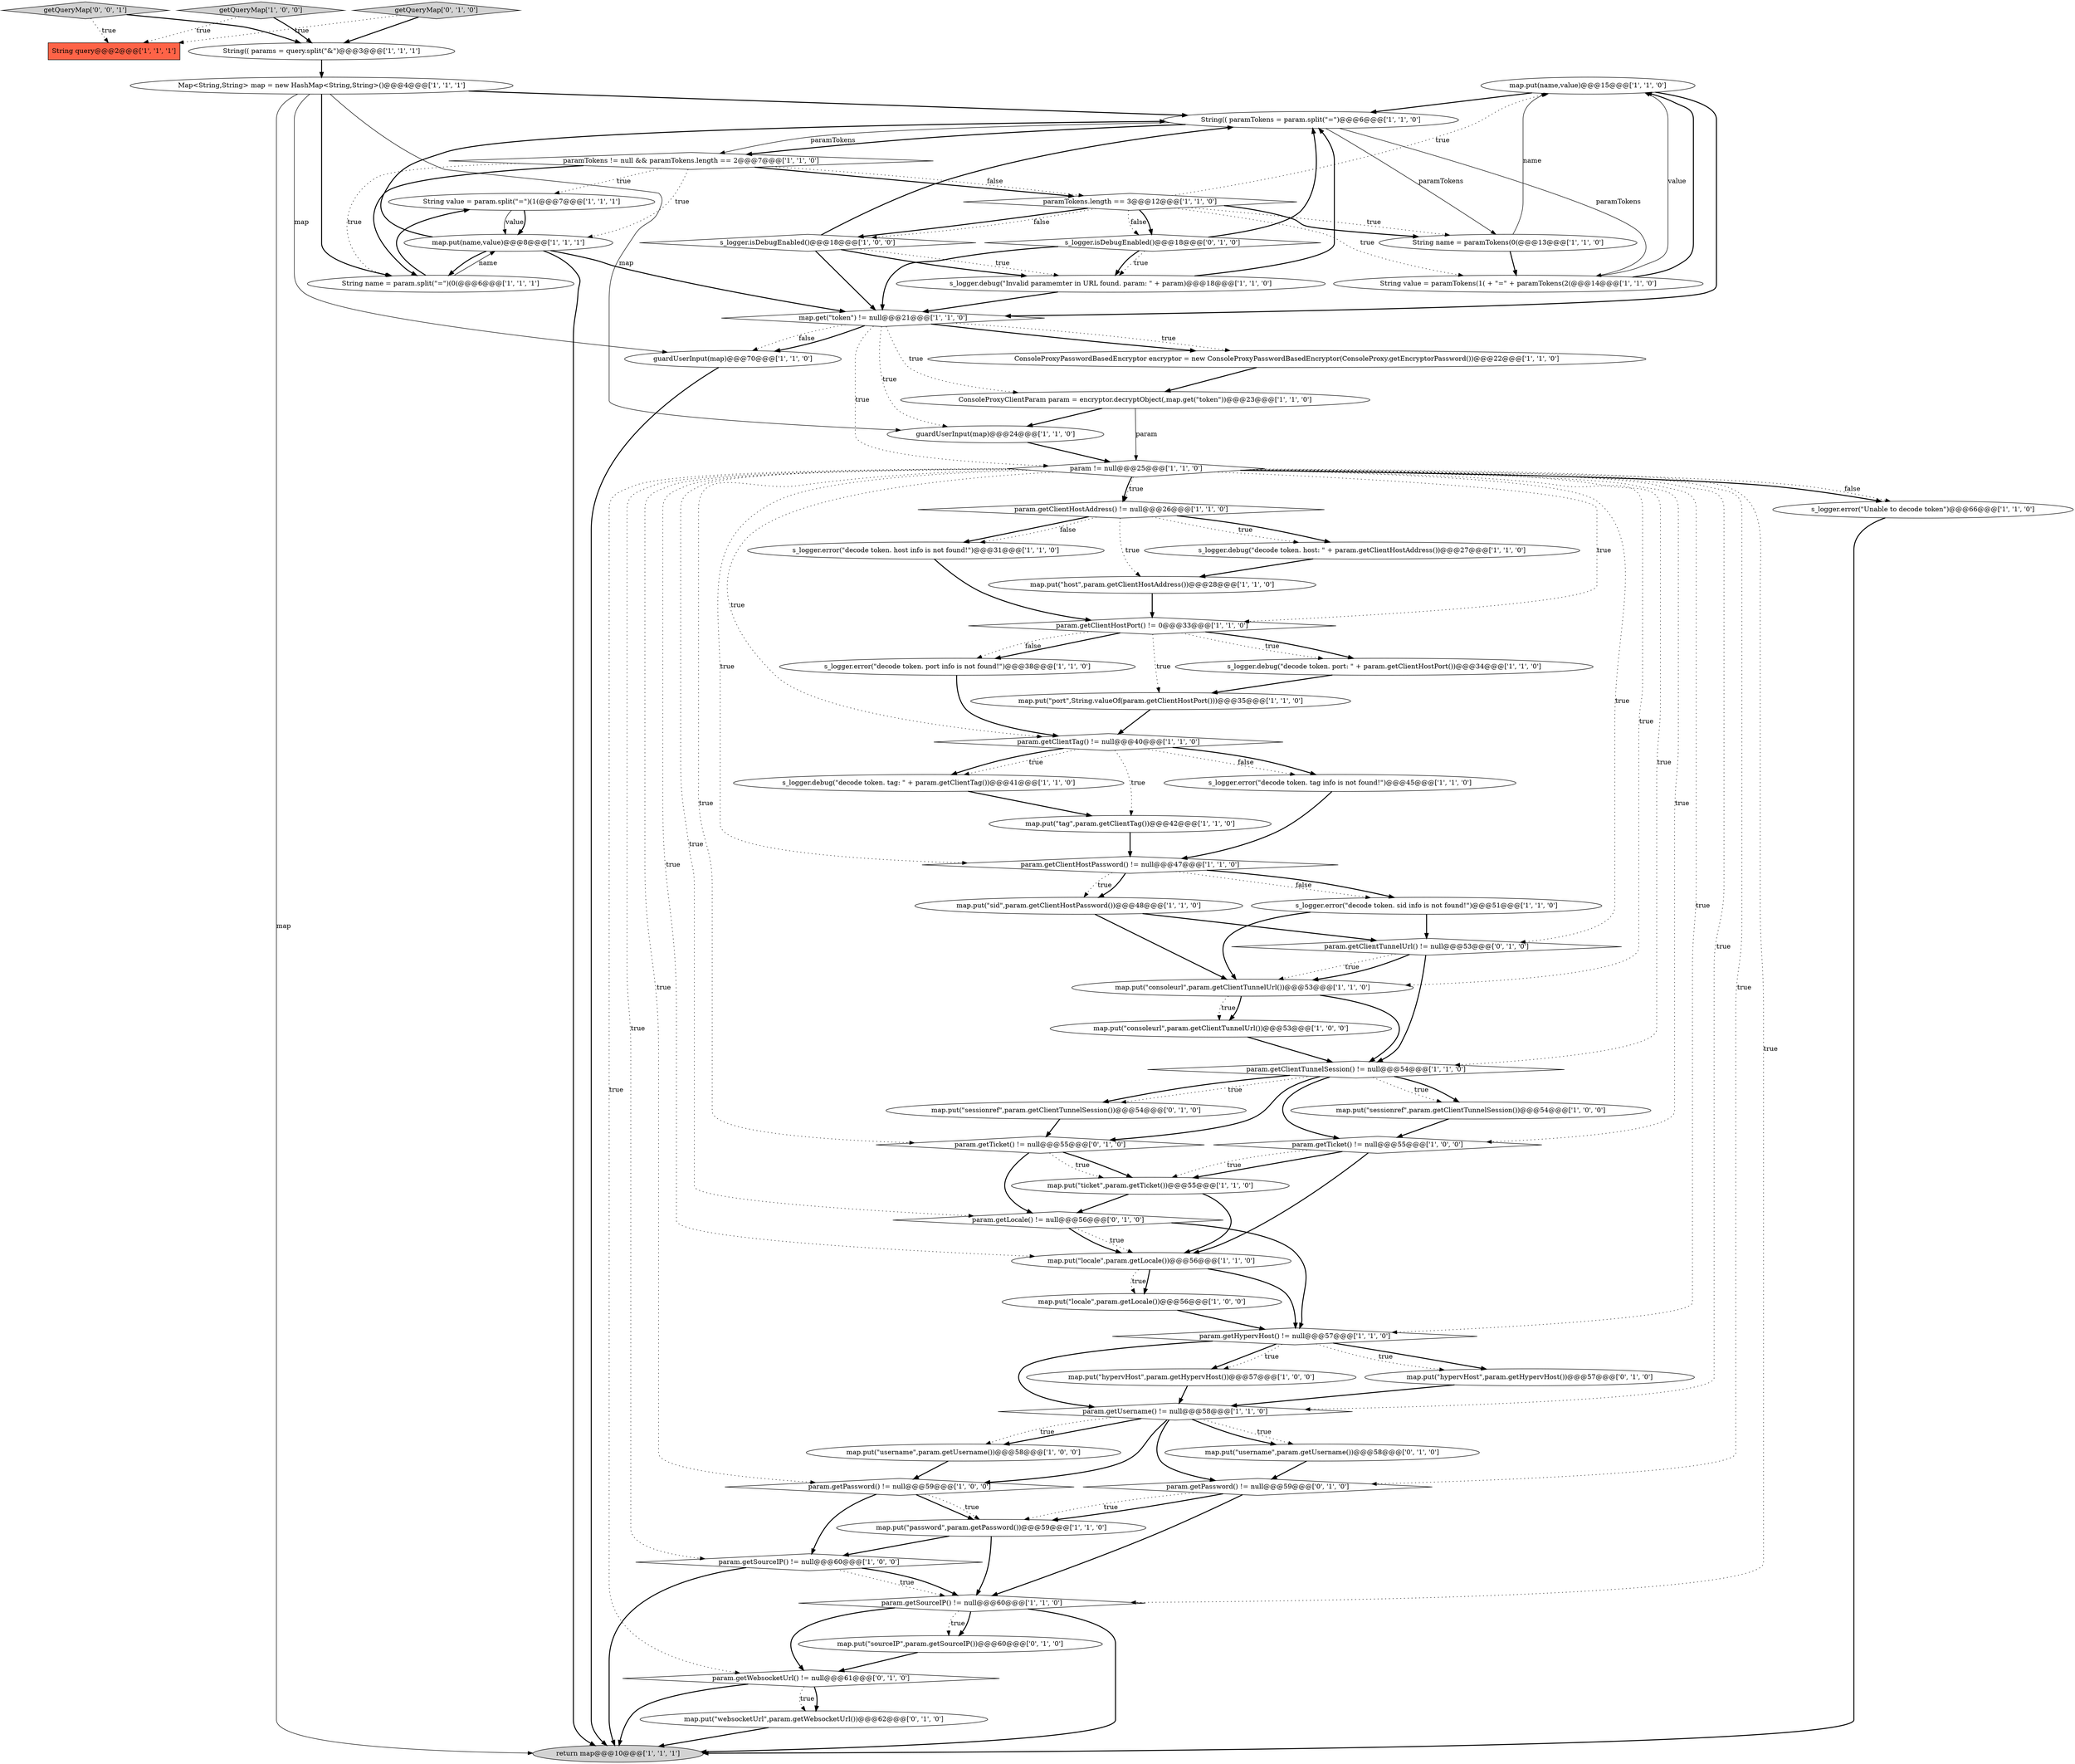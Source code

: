 digraph {
8 [style = filled, label = "map.put(name,value)@@@15@@@['1', '1', '0']", fillcolor = white, shape = ellipse image = "AAA0AAABBB1BBB"];
52 [style = filled, label = "map.put(\"password\",param.getPassword())@@@59@@@['1', '1', '0']", fillcolor = white, shape = ellipse image = "AAA0AAABBB1BBB"];
64 [style = filled, label = "map.put(\"sessionref\",param.getClientTunnelSession())@@@54@@@['0', '1', '0']", fillcolor = white, shape = ellipse image = "AAA0AAABBB2BBB"];
51 [style = filled, label = "map.put(\"tag\",param.getClientTag())@@@42@@@['1', '1', '0']", fillcolor = white, shape = ellipse image = "AAA0AAABBB1BBB"];
10 [style = filled, label = "s_logger.error(\"Unable to decode token\")@@@66@@@['1', '1', '0']", fillcolor = white, shape = ellipse image = "AAA0AAABBB1BBB"];
1 [style = filled, label = "s_logger.isDebugEnabled()@@@18@@@['1', '0', '0']", fillcolor = white, shape = diamond image = "AAA0AAABBB1BBB"];
4 [style = filled, label = "map.put(\"hypervHost\",param.getHypervHost())@@@57@@@['1', '0', '0']", fillcolor = white, shape = ellipse image = "AAA0AAABBB1BBB"];
14 [style = filled, label = "guardUserInput(map)@@@70@@@['1', '1', '0']", fillcolor = white, shape = ellipse image = "AAA0AAABBB1BBB"];
2 [style = filled, label = "param != null@@@25@@@['1', '1', '0']", fillcolor = white, shape = diamond image = "AAA0AAABBB1BBB"];
16 [style = filled, label = "Map<String,String> map = new HashMap<String,String>()@@@4@@@['1', '1', '1']", fillcolor = white, shape = ellipse image = "AAA0AAABBB1BBB"];
21 [style = filled, label = "map.put(\"consoleurl\",param.getClientTunnelUrl())@@@53@@@['1', '1', '0']", fillcolor = white, shape = ellipse image = "AAA0AAABBB1BBB"];
38 [style = filled, label = "s_logger.error(\"decode token. tag info is not found!\")@@@45@@@['1', '1', '0']", fillcolor = white, shape = ellipse image = "AAA0AAABBB1BBB"];
47 [style = filled, label = "map.put(\"port\",String.valueOf(param.getClientHostPort()))@@@35@@@['1', '1', '0']", fillcolor = white, shape = ellipse image = "AAA0AAABBB1BBB"];
50 [style = filled, label = "s_logger.debug(\"decode token. port: \" + param.getClientHostPort())@@@34@@@['1', '1', '0']", fillcolor = white, shape = ellipse image = "AAA0AAABBB1BBB"];
26 [style = filled, label = "map.get(\"token\") != null@@@21@@@['1', '1', '0']", fillcolor = white, shape = diamond image = "AAA0AAABBB1BBB"];
55 [style = filled, label = "param.getClientTunnelUrl() != null@@@53@@@['0', '1', '0']", fillcolor = white, shape = diamond image = "AAA0AAABBB2BBB"];
60 [style = filled, label = "map.put(\"hypervHost\",param.getHypervHost())@@@57@@@['0', '1', '0']", fillcolor = white, shape = ellipse image = "AAA0AAABBB2BBB"];
44 [style = filled, label = "param.getPassword() != null@@@59@@@['1', '0', '0']", fillcolor = white, shape = diamond image = "AAA0AAABBB1BBB"];
41 [style = filled, label = "String(( params = query.split(\"&\")@@@3@@@['1', '1', '1']", fillcolor = white, shape = ellipse image = "AAA0AAABBB1BBB"];
18 [style = filled, label = "map.put(\"locale\",param.getLocale())@@@56@@@['1', '0', '0']", fillcolor = white, shape = ellipse image = "AAA0AAABBB1BBB"];
56 [style = filled, label = "map.put(\"username\",param.getUsername())@@@58@@@['0', '1', '0']", fillcolor = white, shape = ellipse image = "AAA0AAABBB2BBB"];
24 [style = filled, label = "map.put(\"locale\",param.getLocale())@@@56@@@['1', '1', '0']", fillcolor = white, shape = ellipse image = "AAA0AAABBB1BBB"];
17 [style = filled, label = "s_logger.debug(\"decode token. host: \" + param.getClientHostAddress())@@@27@@@['1', '1', '0']", fillcolor = white, shape = ellipse image = "AAA0AAABBB1BBB"];
33 [style = filled, label = "guardUserInput(map)@@@24@@@['1', '1', '0']", fillcolor = white, shape = ellipse image = "AAA0AAABBB1BBB"];
65 [style = filled, label = "param.getPassword() != null@@@59@@@['0', '1', '0']", fillcolor = white, shape = diamond image = "AAA0AAABBB2BBB"];
7 [style = filled, label = "s_logger.error(\"decode token. port info is not found!\")@@@38@@@['1', '1', '0']", fillcolor = white, shape = ellipse image = "AAA0AAABBB1BBB"];
25 [style = filled, label = "param.getSourceIP() != null@@@60@@@['1', '0', '0']", fillcolor = white, shape = diamond image = "AAA0AAABBB1BBB"];
19 [style = filled, label = "map.put(\"username\",param.getUsername())@@@58@@@['1', '0', '0']", fillcolor = white, shape = ellipse image = "AAA0AAABBB1BBB"];
59 [style = filled, label = "param.getTicket() != null@@@55@@@['0', '1', '0']", fillcolor = white, shape = diamond image = "AAA0AAABBB2BBB"];
34 [style = filled, label = "String value = param.split(\"=\")(1(@@@7@@@['1', '1', '1']", fillcolor = white, shape = ellipse image = "AAA0AAABBB1BBB"];
53 [style = filled, label = "String name = param.split(\"=\")(0(@@@6@@@['1', '1', '1']", fillcolor = white, shape = ellipse image = "AAA0AAABBB1BBB"];
54 [style = filled, label = "param.getLocale() != null@@@56@@@['0', '1', '0']", fillcolor = white, shape = diamond image = "AAA0AAABBB2BBB"];
31 [style = filled, label = "param.getTicket() != null@@@55@@@['1', '0', '0']", fillcolor = white, shape = diamond image = "AAA0AAABBB1BBB"];
12 [style = filled, label = "return map@@@10@@@['1', '1', '1']", fillcolor = lightgray, shape = ellipse image = "AAA0AAABBB1BBB"];
62 [style = filled, label = "map.put(\"websocketUrl\",param.getWebsocketUrl())@@@62@@@['0', '1', '0']", fillcolor = white, shape = ellipse image = "AAA1AAABBB2BBB"];
45 [style = filled, label = "param.getUsername() != null@@@58@@@['1', '1', '0']", fillcolor = white, shape = diamond image = "AAA0AAABBB1BBB"];
57 [style = filled, label = "param.getWebsocketUrl() != null@@@61@@@['0', '1', '0']", fillcolor = white, shape = diamond image = "AAA1AAABBB2BBB"];
49 [style = filled, label = "param.getHypervHost() != null@@@57@@@['1', '1', '0']", fillcolor = white, shape = diamond image = "AAA0AAABBB1BBB"];
9 [style = filled, label = "s_logger.debug(\"decode token. tag: \" + param.getClientTag())@@@41@@@['1', '1', '0']", fillcolor = white, shape = ellipse image = "AAA0AAABBB1BBB"];
28 [style = filled, label = "map.put(\"host\",param.getClientHostAddress())@@@28@@@['1', '1', '0']", fillcolor = white, shape = ellipse image = "AAA0AAABBB1BBB"];
58 [style = filled, label = "map.put(\"sourceIP\",param.getSourceIP())@@@60@@@['0', '1', '0']", fillcolor = white, shape = ellipse image = "AAA0AAABBB2BBB"];
29 [style = filled, label = "paramTokens != null && paramTokens.length == 2@@@7@@@['1', '1', '0']", fillcolor = white, shape = diamond image = "AAA0AAABBB1BBB"];
37 [style = filled, label = "param.getClientHostAddress() != null@@@26@@@['1', '1', '0']", fillcolor = white, shape = diamond image = "AAA0AAABBB1BBB"];
66 [style = filled, label = "getQueryMap['0', '0', '1']", fillcolor = lightgray, shape = diamond image = "AAA0AAABBB3BBB"];
36 [style = filled, label = "map.put(name,value)@@@8@@@['1', '1', '1']", fillcolor = white, shape = ellipse image = "AAA0AAABBB1BBB"];
23 [style = filled, label = "String query@@@2@@@['1', '1', '1']", fillcolor = tomato, shape = box image = "AAA0AAABBB1BBB"];
46 [style = filled, label = "map.put(\"ticket\",param.getTicket())@@@55@@@['1', '1', '0']", fillcolor = white, shape = ellipse image = "AAA0AAABBB1BBB"];
5 [style = filled, label = "ConsoleProxyClientParam param = encryptor.decryptObject(,map.get(\"token\"))@@@23@@@['1', '1', '0']", fillcolor = white, shape = ellipse image = "AAA0AAABBB1BBB"];
22 [style = filled, label = "map.put(\"sessionref\",param.getClientTunnelSession())@@@54@@@['1', '0', '0']", fillcolor = white, shape = ellipse image = "AAA0AAABBB1BBB"];
40 [style = filled, label = "param.getClientHostPort() != 0@@@33@@@['1', '1', '0']", fillcolor = white, shape = diamond image = "AAA0AAABBB1BBB"];
6 [style = filled, label = "String(( paramTokens = param.split(\"=\")@@@6@@@['1', '1', '0']", fillcolor = white, shape = ellipse image = "AAA0AAABBB1BBB"];
0 [style = filled, label = "String name = paramTokens(0(@@@13@@@['1', '1', '0']", fillcolor = white, shape = ellipse image = "AAA0AAABBB1BBB"];
42 [style = filled, label = "paramTokens.length == 3@@@12@@@['1', '1', '0']", fillcolor = white, shape = diamond image = "AAA0AAABBB1BBB"];
48 [style = filled, label = "map.put(\"sid\",param.getClientHostPassword())@@@48@@@['1', '1', '0']", fillcolor = white, shape = ellipse image = "AAA0AAABBB1BBB"];
11 [style = filled, label = "ConsoleProxyPasswordBasedEncryptor encryptor = new ConsoleProxyPasswordBasedEncryptor(ConsoleProxy.getEncryptorPassword())@@@22@@@['1', '1', '0']", fillcolor = white, shape = ellipse image = "AAA0AAABBB1BBB"];
39 [style = filled, label = "param.getClientHostPassword() != null@@@47@@@['1', '1', '0']", fillcolor = white, shape = diamond image = "AAA0AAABBB1BBB"];
30 [style = filled, label = "param.getSourceIP() != null@@@60@@@['1', '1', '0']", fillcolor = white, shape = diamond image = "AAA0AAABBB1BBB"];
43 [style = filled, label = "param.getClientTunnelSession() != null@@@54@@@['1', '1', '0']", fillcolor = white, shape = diamond image = "AAA0AAABBB1BBB"];
61 [style = filled, label = "getQueryMap['0', '1', '0']", fillcolor = lightgray, shape = diamond image = "AAA0AAABBB2BBB"];
13 [style = filled, label = "s_logger.error(\"decode token. sid info is not found!\")@@@51@@@['1', '1', '0']", fillcolor = white, shape = ellipse image = "AAA0AAABBB1BBB"];
32 [style = filled, label = "getQueryMap['1', '0', '0']", fillcolor = lightgray, shape = diamond image = "AAA0AAABBB1BBB"];
27 [style = filled, label = "s_logger.debug(\"Invalid paramemter in URL found. param: \" + param)@@@18@@@['1', '1', '0']", fillcolor = white, shape = ellipse image = "AAA0AAABBB1BBB"];
35 [style = filled, label = "param.getClientTag() != null@@@40@@@['1', '1', '0']", fillcolor = white, shape = diamond image = "AAA0AAABBB1BBB"];
3 [style = filled, label = "String value = paramTokens(1( + \"=\" + paramTokens(2(@@@14@@@['1', '1', '0']", fillcolor = white, shape = ellipse image = "AAA0AAABBB1BBB"];
63 [style = filled, label = "s_logger.isDebugEnabled()@@@18@@@['0', '1', '0']", fillcolor = white, shape = diamond image = "AAA0AAABBB2BBB"];
15 [style = filled, label = "map.put(\"consoleurl\",param.getClientTunnelUrl())@@@53@@@['1', '0', '0']", fillcolor = white, shape = ellipse image = "AAA0AAABBB1BBB"];
20 [style = filled, label = "s_logger.error(\"decode token. host info is not found!\")@@@31@@@['1', '1', '0']", fillcolor = white, shape = ellipse image = "AAA0AAABBB1BBB"];
59->46 [style = bold, label=""];
25->30 [style = dotted, label="true"];
31->46 [style = dotted, label="true"];
48->55 [style = bold, label=""];
39->48 [style = dotted, label="true"];
29->36 [style = dotted, label="true"];
1->27 [style = dotted, label="true"];
49->60 [style = bold, label=""];
9->51 [style = bold, label=""];
58->57 [style = bold, label=""];
42->1 [style = bold, label=""];
32->23 [style = dotted, label="true"];
2->10 [style = bold, label=""];
22->31 [style = bold, label=""];
53->36 [style = solid, label="name"];
4->45 [style = bold, label=""];
25->12 [style = bold, label=""];
43->64 [style = dotted, label="true"];
2->54 [style = dotted, label="true"];
37->17 [style = bold, label=""];
42->63 [style = dotted, label="false"];
21->43 [style = bold, label=""];
53->34 [style = bold, label=""];
35->38 [style = dotted, label="false"];
39->13 [style = dotted, label="false"];
16->6 [style = bold, label=""];
63->26 [style = bold, label=""];
2->44 [style = dotted, label="true"];
57->62 [style = bold, label=""];
29->53 [style = dotted, label="true"];
5->33 [style = bold, label=""];
29->53 [style = bold, label=""];
45->65 [style = bold, label=""];
42->1 [style = dotted, label="false"];
2->49 [style = dotted, label="true"];
45->56 [style = dotted, label="true"];
59->46 [style = dotted, label="true"];
57->62 [style = dotted, label="true"];
38->39 [style = bold, label=""];
2->43 [style = dotted, label="true"];
40->50 [style = bold, label=""];
63->6 [style = bold, label=""];
18->49 [style = bold, label=""];
37->20 [style = bold, label=""];
8->26 [style = bold, label=""];
49->4 [style = bold, label=""];
36->6 [style = bold, label=""];
39->13 [style = bold, label=""];
15->43 [style = bold, label=""];
42->8 [style = dotted, label="true"];
36->53 [style = bold, label=""];
56->65 [style = bold, label=""];
52->25 [style = bold, label=""];
21->15 [style = dotted, label="true"];
49->4 [style = dotted, label="true"];
16->53 [style = bold, label=""];
2->21 [style = dotted, label="true"];
33->2 [style = bold, label=""];
26->14 [style = dotted, label="false"];
6->29 [style = bold, label=""];
30->57 [style = bold, label=""];
41->16 [style = bold, label=""];
40->7 [style = bold, label=""];
26->5 [style = dotted, label="true"];
27->26 [style = bold, label=""];
3->8 [style = bold, label=""];
37->20 [style = dotted, label="false"];
60->45 [style = bold, label=""];
52->30 [style = bold, label=""];
36->12 [style = bold, label=""];
35->9 [style = dotted, label="true"];
26->11 [style = dotted, label="true"];
35->9 [style = bold, label=""];
34->36 [style = solid, label="value"];
6->0 [style = solid, label="paramTokens"];
7->35 [style = bold, label=""];
40->50 [style = dotted, label="true"];
44->52 [style = bold, label=""];
2->24 [style = dotted, label="true"];
51->39 [style = bold, label=""];
48->21 [style = bold, label=""];
43->22 [style = dotted, label="true"];
45->44 [style = bold, label=""];
21->15 [style = bold, label=""];
55->21 [style = dotted, label="true"];
49->45 [style = bold, label=""];
30->58 [style = dotted, label="true"];
2->10 [style = dotted, label="false"];
63->27 [style = dotted, label="true"];
6->29 [style = solid, label="paramTokens"];
2->45 [style = dotted, label="true"];
39->48 [style = bold, label=""];
24->49 [style = bold, label=""];
16->33 [style = solid, label="map"];
19->44 [style = bold, label=""];
2->30 [style = dotted, label="true"];
34->36 [style = bold, label=""];
1->27 [style = bold, label=""];
14->12 [style = bold, label=""];
59->54 [style = bold, label=""];
0->3 [style = bold, label=""];
8->6 [style = bold, label=""];
57->12 [style = bold, label=""];
2->65 [style = dotted, label="true"];
44->25 [style = bold, label=""];
2->37 [style = dotted, label="true"];
26->14 [style = bold, label=""];
47->35 [style = bold, label=""];
6->3 [style = solid, label="paramTokens"];
29->34 [style = dotted, label="true"];
65->52 [style = bold, label=""];
65->52 [style = dotted, label="true"];
66->41 [style = bold, label=""];
62->12 [style = bold, label=""];
2->31 [style = dotted, label="true"];
55->21 [style = bold, label=""];
31->46 [style = bold, label=""];
13->55 [style = bold, label=""];
16->12 [style = solid, label="map"];
26->2 [style = dotted, label="true"];
26->11 [style = bold, label=""];
30->12 [style = bold, label=""];
44->52 [style = dotted, label="true"];
45->19 [style = bold, label=""];
42->0 [style = dotted, label="true"];
26->33 [style = dotted, label="true"];
30->58 [style = bold, label=""];
1->26 [style = bold, label=""];
27->6 [style = bold, label=""];
0->8 [style = solid, label="name"];
45->56 [style = bold, label=""];
37->17 [style = dotted, label="true"];
43->22 [style = bold, label=""];
11->5 [style = bold, label=""];
24->18 [style = dotted, label="true"];
65->30 [style = bold, label=""];
2->40 [style = dotted, label="true"];
2->35 [style = dotted, label="true"];
45->19 [style = dotted, label="true"];
54->49 [style = bold, label=""];
2->57 [style = dotted, label="true"];
42->0 [style = bold, label=""];
29->42 [style = bold, label=""];
43->31 [style = bold, label=""];
43->59 [style = bold, label=""];
5->2 [style = solid, label="param"];
24->18 [style = bold, label=""];
64->59 [style = bold, label=""];
54->24 [style = dotted, label="true"];
61->41 [style = bold, label=""];
43->64 [style = bold, label=""];
50->47 [style = bold, label=""];
37->28 [style = dotted, label="true"];
2->25 [style = dotted, label="true"];
46->54 [style = bold, label=""];
35->51 [style = dotted, label="true"];
2->55 [style = dotted, label="true"];
42->3 [style = dotted, label="true"];
1->6 [style = bold, label=""];
29->42 [style = dotted, label="false"];
66->23 [style = dotted, label="true"];
10->12 [style = bold, label=""];
2->37 [style = bold, label=""];
2->59 [style = dotted, label="true"];
3->8 [style = solid, label="value"];
40->7 [style = dotted, label="false"];
35->38 [style = bold, label=""];
36->26 [style = bold, label=""];
42->63 [style = bold, label=""];
63->27 [style = bold, label=""];
17->28 [style = bold, label=""];
16->14 [style = solid, label="map"];
55->43 [style = bold, label=""];
28->40 [style = bold, label=""];
31->24 [style = bold, label=""];
54->24 [style = bold, label=""];
40->47 [style = dotted, label="true"];
61->23 [style = dotted, label="true"];
32->41 [style = bold, label=""];
25->30 [style = bold, label=""];
46->24 [style = bold, label=""];
49->60 [style = dotted, label="true"];
20->40 [style = bold, label=""];
2->39 [style = dotted, label="true"];
13->21 [style = bold, label=""];
}
